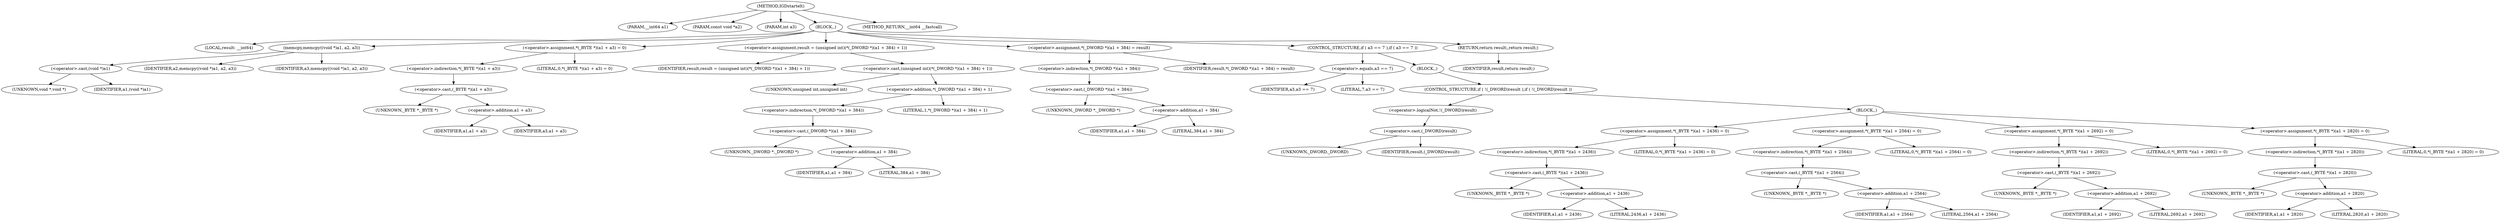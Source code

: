 digraph IGDstartelt {  
"1000102" [label = "(METHOD,IGDstartelt)" ]
"1000103" [label = "(PARAM,__int64 a1)" ]
"1000104" [label = "(PARAM,const void *a2)" ]
"1000105" [label = "(PARAM,int a3)" ]
"1000106" [label = "(BLOCK,,)" ]
"1000107" [label = "(LOCAL,result: __int64)" ]
"1000108" [label = "(memcpy,memcpy((void *)a1, a2, a3))" ]
"1000109" [label = "(<operator>.cast,(void *)a1)" ]
"1000110" [label = "(UNKNOWN,void *,void *)" ]
"1000111" [label = "(IDENTIFIER,a1,(void *)a1)" ]
"1000112" [label = "(IDENTIFIER,a2,memcpy((void *)a1, a2, a3))" ]
"1000113" [label = "(IDENTIFIER,a3,memcpy((void *)a1, a2, a3))" ]
"1000114" [label = "(<operator>.assignment,*(_BYTE *)(a1 + a3) = 0)" ]
"1000115" [label = "(<operator>.indirection,*(_BYTE *)(a1 + a3))" ]
"1000116" [label = "(<operator>.cast,(_BYTE *)(a1 + a3))" ]
"1000117" [label = "(UNKNOWN,_BYTE *,_BYTE *)" ]
"1000118" [label = "(<operator>.addition,a1 + a3)" ]
"1000119" [label = "(IDENTIFIER,a1,a1 + a3)" ]
"1000120" [label = "(IDENTIFIER,a3,a1 + a3)" ]
"1000121" [label = "(LITERAL,0,*(_BYTE *)(a1 + a3) = 0)" ]
"1000122" [label = "(<operator>.assignment,result = (unsigned int)(*(_DWORD *)(a1 + 384) + 1))" ]
"1000123" [label = "(IDENTIFIER,result,result = (unsigned int)(*(_DWORD *)(a1 + 384) + 1))" ]
"1000124" [label = "(<operator>.cast,(unsigned int)(*(_DWORD *)(a1 + 384) + 1))" ]
"1000125" [label = "(UNKNOWN,unsigned int,unsigned int)" ]
"1000126" [label = "(<operator>.addition,*(_DWORD *)(a1 + 384) + 1)" ]
"1000127" [label = "(<operator>.indirection,*(_DWORD *)(a1 + 384))" ]
"1000128" [label = "(<operator>.cast,(_DWORD *)(a1 + 384))" ]
"1000129" [label = "(UNKNOWN,_DWORD *,_DWORD *)" ]
"1000130" [label = "(<operator>.addition,a1 + 384)" ]
"1000131" [label = "(IDENTIFIER,a1,a1 + 384)" ]
"1000132" [label = "(LITERAL,384,a1 + 384)" ]
"1000133" [label = "(LITERAL,1,*(_DWORD *)(a1 + 384) + 1)" ]
"1000134" [label = "(<operator>.assignment,*(_DWORD *)(a1 + 384) = result)" ]
"1000135" [label = "(<operator>.indirection,*(_DWORD *)(a1 + 384))" ]
"1000136" [label = "(<operator>.cast,(_DWORD *)(a1 + 384))" ]
"1000137" [label = "(UNKNOWN,_DWORD *,_DWORD *)" ]
"1000138" [label = "(<operator>.addition,a1 + 384)" ]
"1000139" [label = "(IDENTIFIER,a1,a1 + 384)" ]
"1000140" [label = "(LITERAL,384,a1 + 384)" ]
"1000141" [label = "(IDENTIFIER,result,*(_DWORD *)(a1 + 384) = result)" ]
"1000142" [label = "(CONTROL_STRUCTURE,if ( a3 == 7 ),if ( a3 == 7 ))" ]
"1000143" [label = "(<operator>.equals,a3 == 7)" ]
"1000144" [label = "(IDENTIFIER,a3,a3 == 7)" ]
"1000145" [label = "(LITERAL,7,a3 == 7)" ]
"1000146" [label = "(BLOCK,,)" ]
"1000147" [label = "(CONTROL_STRUCTURE,if ( !(_DWORD)result ),if ( !(_DWORD)result ))" ]
"1000148" [label = "(<operator>.logicalNot,!(_DWORD)result)" ]
"1000149" [label = "(<operator>.cast,(_DWORD)result)" ]
"1000150" [label = "(UNKNOWN,_DWORD,_DWORD)" ]
"1000151" [label = "(IDENTIFIER,result,(_DWORD)result)" ]
"1000152" [label = "(BLOCK,,)" ]
"1000153" [label = "(<operator>.assignment,*(_BYTE *)(a1 + 2436) = 0)" ]
"1000154" [label = "(<operator>.indirection,*(_BYTE *)(a1 + 2436))" ]
"1000155" [label = "(<operator>.cast,(_BYTE *)(a1 + 2436))" ]
"1000156" [label = "(UNKNOWN,_BYTE *,_BYTE *)" ]
"1000157" [label = "(<operator>.addition,a1 + 2436)" ]
"1000158" [label = "(IDENTIFIER,a1,a1 + 2436)" ]
"1000159" [label = "(LITERAL,2436,a1 + 2436)" ]
"1000160" [label = "(LITERAL,0,*(_BYTE *)(a1 + 2436) = 0)" ]
"1000161" [label = "(<operator>.assignment,*(_BYTE *)(a1 + 2564) = 0)" ]
"1000162" [label = "(<operator>.indirection,*(_BYTE *)(a1 + 2564))" ]
"1000163" [label = "(<operator>.cast,(_BYTE *)(a1 + 2564))" ]
"1000164" [label = "(UNKNOWN,_BYTE *,_BYTE *)" ]
"1000165" [label = "(<operator>.addition,a1 + 2564)" ]
"1000166" [label = "(IDENTIFIER,a1,a1 + 2564)" ]
"1000167" [label = "(LITERAL,2564,a1 + 2564)" ]
"1000168" [label = "(LITERAL,0,*(_BYTE *)(a1 + 2564) = 0)" ]
"1000169" [label = "(<operator>.assignment,*(_BYTE *)(a1 + 2692) = 0)" ]
"1000170" [label = "(<operator>.indirection,*(_BYTE *)(a1 + 2692))" ]
"1000171" [label = "(<operator>.cast,(_BYTE *)(a1 + 2692))" ]
"1000172" [label = "(UNKNOWN,_BYTE *,_BYTE *)" ]
"1000173" [label = "(<operator>.addition,a1 + 2692)" ]
"1000174" [label = "(IDENTIFIER,a1,a1 + 2692)" ]
"1000175" [label = "(LITERAL,2692,a1 + 2692)" ]
"1000176" [label = "(LITERAL,0,*(_BYTE *)(a1 + 2692) = 0)" ]
"1000177" [label = "(<operator>.assignment,*(_BYTE *)(a1 + 2820) = 0)" ]
"1000178" [label = "(<operator>.indirection,*(_BYTE *)(a1 + 2820))" ]
"1000179" [label = "(<operator>.cast,(_BYTE *)(a1 + 2820))" ]
"1000180" [label = "(UNKNOWN,_BYTE *,_BYTE *)" ]
"1000181" [label = "(<operator>.addition,a1 + 2820)" ]
"1000182" [label = "(IDENTIFIER,a1,a1 + 2820)" ]
"1000183" [label = "(LITERAL,2820,a1 + 2820)" ]
"1000184" [label = "(LITERAL,0,*(_BYTE *)(a1 + 2820) = 0)" ]
"1000185" [label = "(RETURN,return result;,return result;)" ]
"1000186" [label = "(IDENTIFIER,result,return result;)" ]
"1000187" [label = "(METHOD_RETURN,__int64 __fastcall)" ]
  "1000102" -> "1000103" 
  "1000102" -> "1000104" 
  "1000102" -> "1000105" 
  "1000102" -> "1000106" 
  "1000102" -> "1000187" 
  "1000106" -> "1000107" 
  "1000106" -> "1000108" 
  "1000106" -> "1000114" 
  "1000106" -> "1000122" 
  "1000106" -> "1000134" 
  "1000106" -> "1000142" 
  "1000106" -> "1000185" 
  "1000108" -> "1000109" 
  "1000108" -> "1000112" 
  "1000108" -> "1000113" 
  "1000109" -> "1000110" 
  "1000109" -> "1000111" 
  "1000114" -> "1000115" 
  "1000114" -> "1000121" 
  "1000115" -> "1000116" 
  "1000116" -> "1000117" 
  "1000116" -> "1000118" 
  "1000118" -> "1000119" 
  "1000118" -> "1000120" 
  "1000122" -> "1000123" 
  "1000122" -> "1000124" 
  "1000124" -> "1000125" 
  "1000124" -> "1000126" 
  "1000126" -> "1000127" 
  "1000126" -> "1000133" 
  "1000127" -> "1000128" 
  "1000128" -> "1000129" 
  "1000128" -> "1000130" 
  "1000130" -> "1000131" 
  "1000130" -> "1000132" 
  "1000134" -> "1000135" 
  "1000134" -> "1000141" 
  "1000135" -> "1000136" 
  "1000136" -> "1000137" 
  "1000136" -> "1000138" 
  "1000138" -> "1000139" 
  "1000138" -> "1000140" 
  "1000142" -> "1000143" 
  "1000142" -> "1000146" 
  "1000143" -> "1000144" 
  "1000143" -> "1000145" 
  "1000146" -> "1000147" 
  "1000147" -> "1000148" 
  "1000147" -> "1000152" 
  "1000148" -> "1000149" 
  "1000149" -> "1000150" 
  "1000149" -> "1000151" 
  "1000152" -> "1000153" 
  "1000152" -> "1000161" 
  "1000152" -> "1000169" 
  "1000152" -> "1000177" 
  "1000153" -> "1000154" 
  "1000153" -> "1000160" 
  "1000154" -> "1000155" 
  "1000155" -> "1000156" 
  "1000155" -> "1000157" 
  "1000157" -> "1000158" 
  "1000157" -> "1000159" 
  "1000161" -> "1000162" 
  "1000161" -> "1000168" 
  "1000162" -> "1000163" 
  "1000163" -> "1000164" 
  "1000163" -> "1000165" 
  "1000165" -> "1000166" 
  "1000165" -> "1000167" 
  "1000169" -> "1000170" 
  "1000169" -> "1000176" 
  "1000170" -> "1000171" 
  "1000171" -> "1000172" 
  "1000171" -> "1000173" 
  "1000173" -> "1000174" 
  "1000173" -> "1000175" 
  "1000177" -> "1000178" 
  "1000177" -> "1000184" 
  "1000178" -> "1000179" 
  "1000179" -> "1000180" 
  "1000179" -> "1000181" 
  "1000181" -> "1000182" 
  "1000181" -> "1000183" 
  "1000185" -> "1000186" 
}

